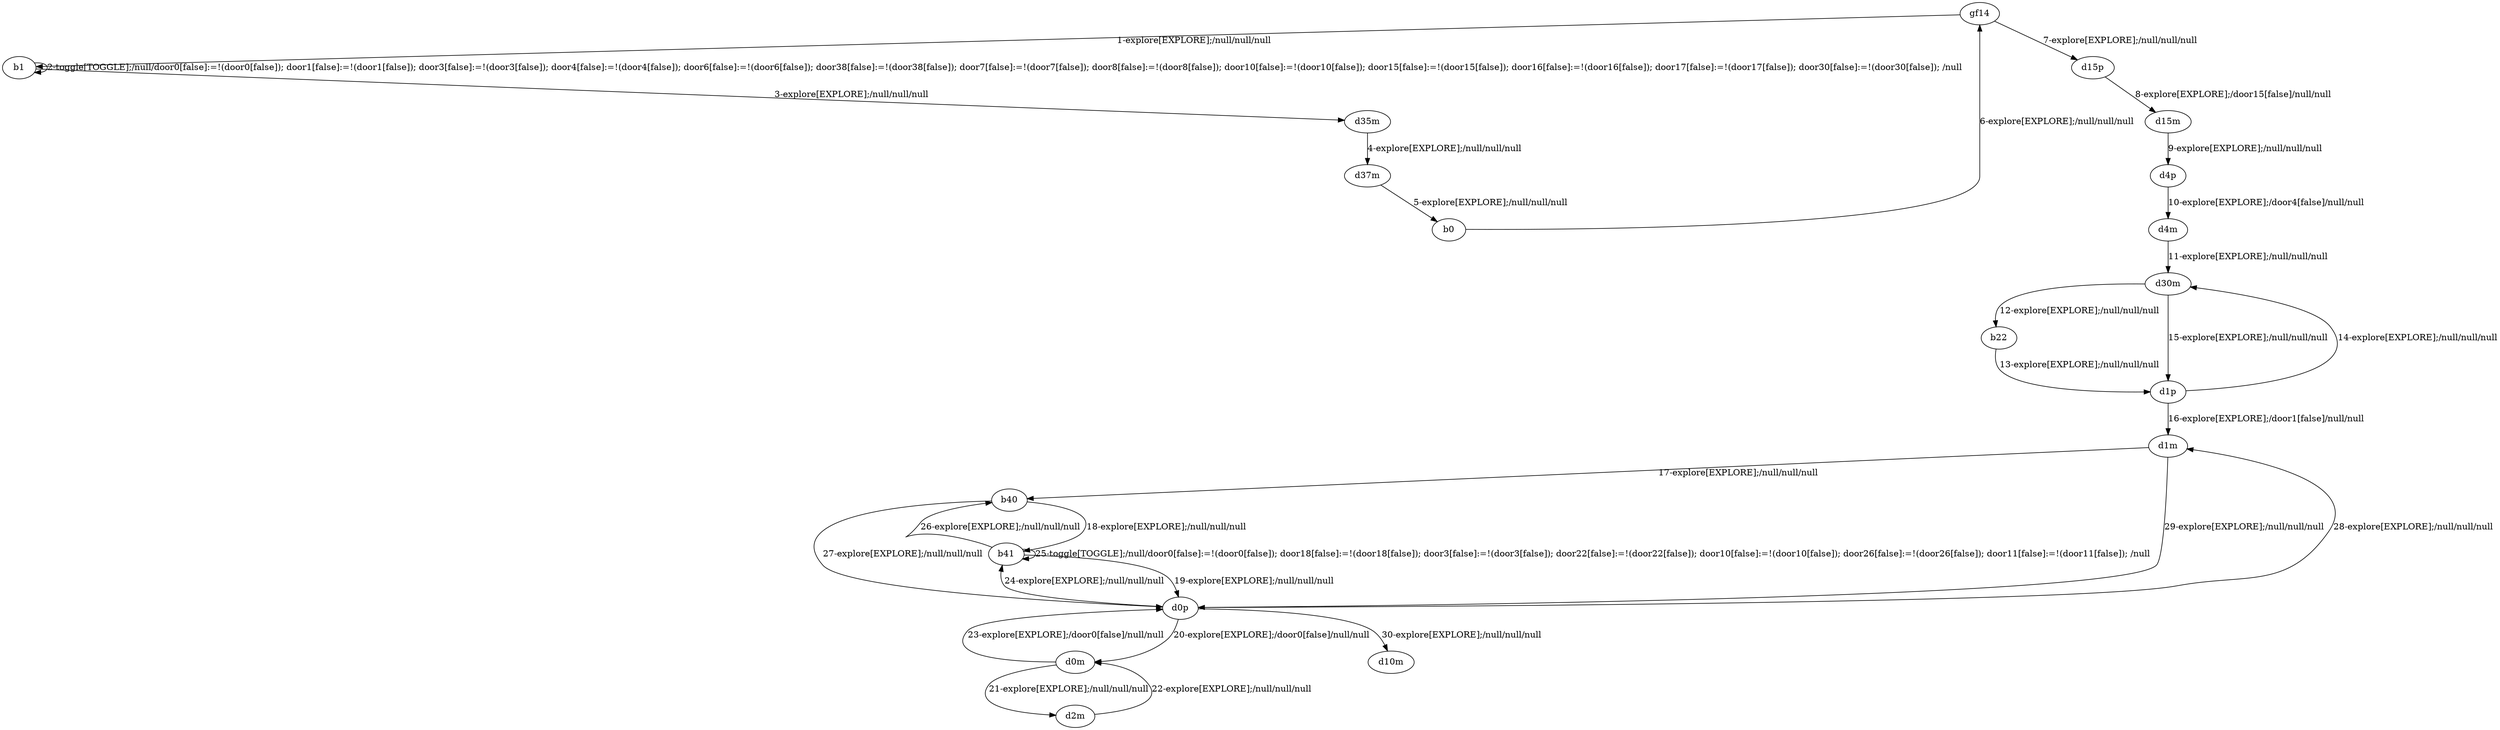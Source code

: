 # Total number of goals covered by this test: 9
# d0p --> d10m
# d2m --> d0m
# b40 --> b41
# d1m --> b40
# b41 --> b40
# d0m --> d2m
# b41 --> d0p
# d0p --> b41
# b40 --> d0p

digraph g {
"gf14" -> "b1" [label = "1-explore[EXPLORE];/null/null/null"];
"b1" -> "b1" [label = "2-toggle[TOGGLE];/null/door0[false]:=!(door0[false]); door1[false]:=!(door1[false]); door3[false]:=!(door3[false]); door4[false]:=!(door4[false]); door6[false]:=!(door6[false]); door38[false]:=!(door38[false]); door7[false]:=!(door7[false]); door8[false]:=!(door8[false]); door10[false]:=!(door10[false]); door15[false]:=!(door15[false]); door16[false]:=!(door16[false]); door17[false]:=!(door17[false]); door30[false]:=!(door30[false]); /null"];
"b1" -> "d35m" [label = "3-explore[EXPLORE];/null/null/null"];
"d35m" -> "d37m" [label = "4-explore[EXPLORE];/null/null/null"];
"d37m" -> "b0" [label = "5-explore[EXPLORE];/null/null/null"];
"b0" -> "gf14" [label = "6-explore[EXPLORE];/null/null/null"];
"gf14" -> "d15p" [label = "7-explore[EXPLORE];/null/null/null"];
"d15p" -> "d15m" [label = "8-explore[EXPLORE];/door15[false]/null/null"];
"d15m" -> "d4p" [label = "9-explore[EXPLORE];/null/null/null"];
"d4p" -> "d4m" [label = "10-explore[EXPLORE];/door4[false]/null/null"];
"d4m" -> "d30m" [label = "11-explore[EXPLORE];/null/null/null"];
"d30m" -> "b22" [label = "12-explore[EXPLORE];/null/null/null"];
"b22" -> "d1p" [label = "13-explore[EXPLORE];/null/null/null"];
"d1p" -> "d30m" [label = "14-explore[EXPLORE];/null/null/null"];
"d30m" -> "d1p" [label = "15-explore[EXPLORE];/null/null/null"];
"d1p" -> "d1m" [label = "16-explore[EXPLORE];/door1[false]/null/null"];
"d1m" -> "b40" [label = "17-explore[EXPLORE];/null/null/null"];
"b40" -> "b41" [label = "18-explore[EXPLORE];/null/null/null"];
"b41" -> "d0p" [label = "19-explore[EXPLORE];/null/null/null"];
"d0p" -> "d0m" [label = "20-explore[EXPLORE];/door0[false]/null/null"];
"d0m" -> "d2m" [label = "21-explore[EXPLORE];/null/null/null"];
"d2m" -> "d0m" [label = "22-explore[EXPLORE];/null/null/null"];
"d0m" -> "d0p" [label = "23-explore[EXPLORE];/door0[false]/null/null"];
"d0p" -> "b41" [label = "24-explore[EXPLORE];/null/null/null"];
"b41" -> "b41" [label = "25-toggle[TOGGLE];/null/door0[false]:=!(door0[false]); door18[false]:=!(door18[false]); door3[false]:=!(door3[false]); door22[false]:=!(door22[false]); door10[false]:=!(door10[false]); door26[false]:=!(door26[false]); door11[false]:=!(door11[false]); /null"];
"b41" -> "b40" [label = "26-explore[EXPLORE];/null/null/null"];
"b40" -> "d0p" [label = "27-explore[EXPLORE];/null/null/null"];
"d0p" -> "d1m" [label = "28-explore[EXPLORE];/null/null/null"];
"d1m" -> "d0p" [label = "29-explore[EXPLORE];/null/null/null"];
"d0p" -> "d10m" [label = "30-explore[EXPLORE];/null/null/null"];
}